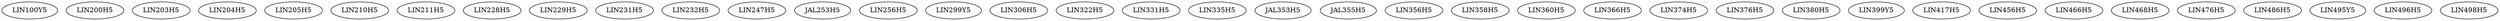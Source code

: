 digraph g4dget {
0 [ label="LIN100Y5" ] ;
1 [ label="LIN200H5" ] ;
2 [ label="LIN203H5" ] ;
3 [ label="LIN204H5" ] ;
4 [ label="LIN205H5" ] ;
5 [ label="LIN210H5" ] ;
6 [ label="LIN211H5" ] ;
7 [ label="LIN228H5" ] ;
8 [ label="LIN229H5" ] ;
9 [ label="LIN231H5" ] ;
10 [ label="LIN232H5" ] ;
11 [ label="LIN247H5" ] ;
12 [ label="JAL253H5" ] ;
13 [ label="LIN256H5" ] ;
14 [ label="LIN299Y5" ] ;
15 [ label="LIN306H5" ] ;
16 [ label="LIN322H5" ] ;
17 [ label="LIN331H5" ] ;
18 [ label="LIN335H5" ] ;
19 [ label="JAL353H5" ] ;
20 [ label="JAL355H5" ] ;
21 [ label="LIN356H5" ] ;
22 [ label="LIN358H5" ] ;
23 [ label="LIN360H5" ] ;
24 [ label="LIN366H5" ] ;
25 [ label="LIN374H5" ] ;
26 [ label="LIN376H5" ] ;
27 [ label="LIN380H5" ] ;
28 [ label="LIN399Y5" ] ;
29 [ label="LIN417H5" ] ;
30 [ label="LIN456H5" ] ;
31 [ label="LIN466H5" ] ;
32 [ label="LIN468H5" ] ;
33 [ label="LIN476H5" ] ;
34 [ label="LIN486H5" ] ;
35 [ label="LIN495Y5" ] ;
36 [ label="LIN496H5" ] ;
37 [ label="LIN498H5" ] ;
}